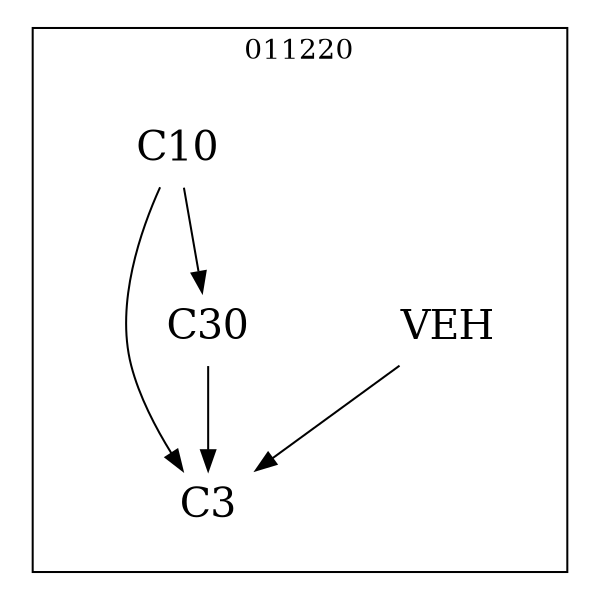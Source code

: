 strict digraph DAGS {
	size = "4,4!" ; ratio ="fill"; subgraph cluster_0{
			labeldoc = "t";
			label = "011220";node	[label= VEH, shape = plaintext, fontsize=20] VEH;node	[label= C3, shape = plaintext, fontsize=20] C3;node	[label= C10, shape = plaintext, fontsize=20] C10;node	[label= C30, shape = plaintext, fontsize=20] C30;
VEH->C3;
C10->C3;
C10->C30;
C30->C3;
	}}
